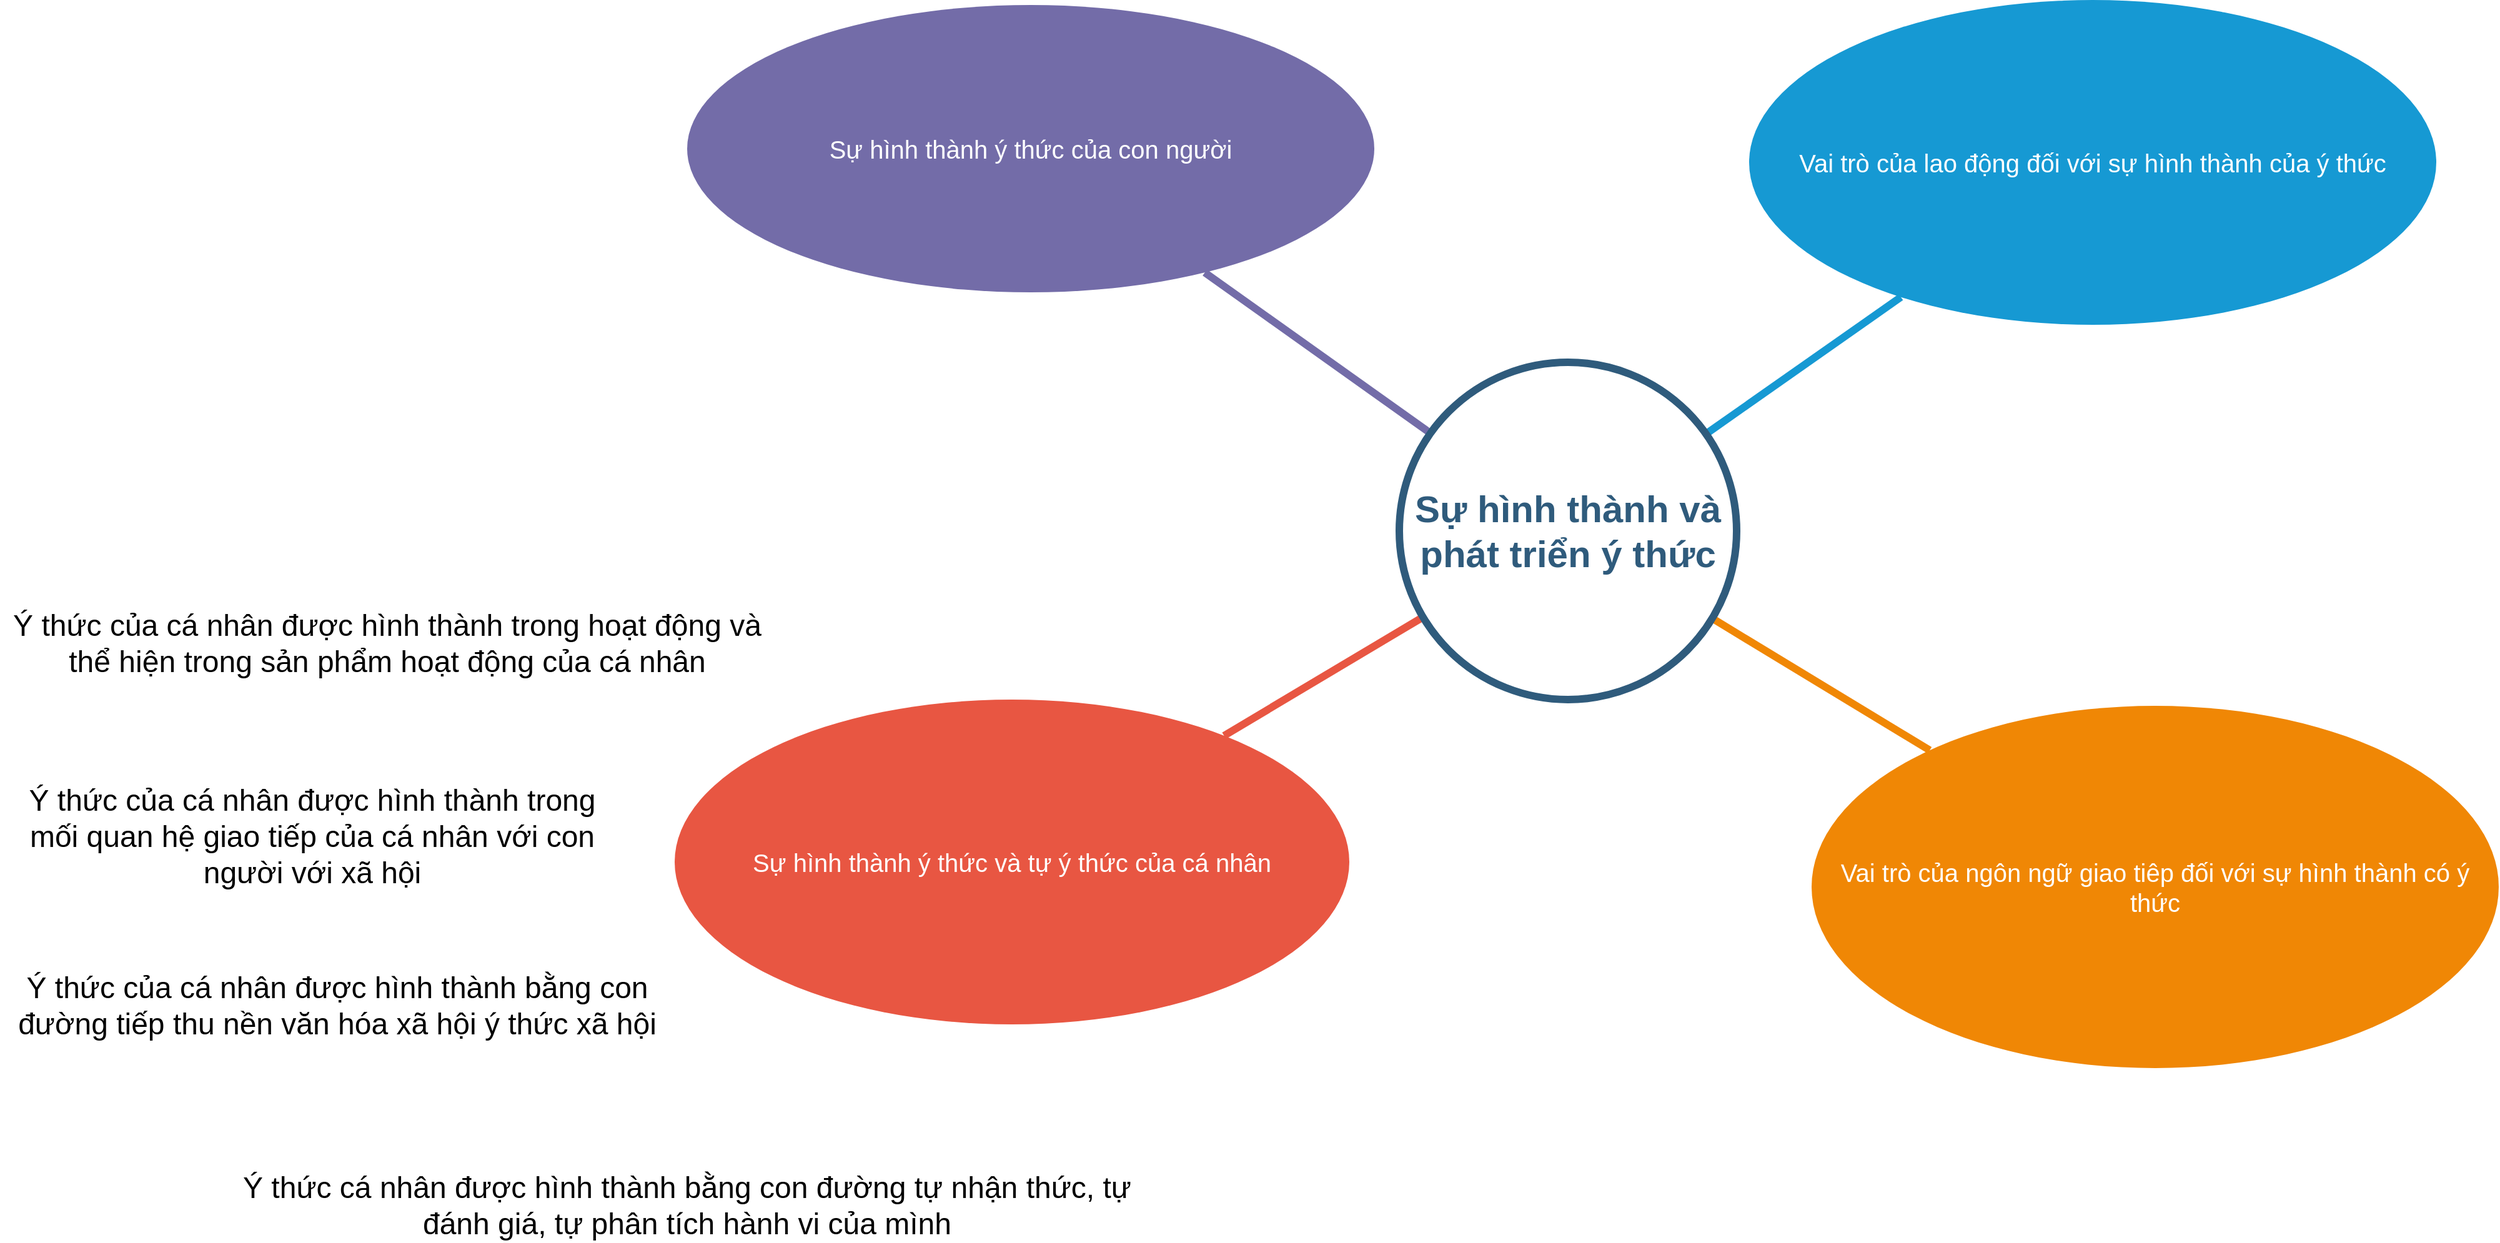 <mxfile version="20.2.7" type="github">
  <diagram id="6a731a19-8d31-9384-78a2-239565b7b9f0" name="Page-1">
    <mxGraphModel dx="3825" dy="1174" grid="1" gridSize="10" guides="1" tooltips="1" connect="1" arrows="1" fold="1" page="1" pageScale="1" pageWidth="1169" pageHeight="827" background="none" math="0" shadow="0">
      <root>
        <mxCell id="0" />
        <mxCell id="1" parent="0" />
        <mxCell id="1353" value="Vai trò của lao động đối với sự hình thành của ý thức" style="ellipse;whiteSpace=wrap;html=1;shadow=0;fontFamily=Helvetica;fontSize=20;fontColor=#FFFFFF;align=center;strokeWidth=3;fillColor=#1699D3;strokeColor=none;" parent="1" vertex="1">
          <mxGeometry x="1260" y="410" width="550" height="260" as="geometry" />
        </mxCell>
        <mxCell id="1355" value="Vai trò của ngôn ngữ giao tiêp đối với sự hình thành có ý thức" style="ellipse;whiteSpace=wrap;html=1;shadow=0;fontFamily=Helvetica;fontSize=20;fontColor=#FFFFFF;align=center;strokeWidth=3;fillColor=#F08705;strokeColor=none;" parent="1" vertex="1">
          <mxGeometry x="1310" y="975" width="550" height="290" as="geometry" />
        </mxCell>
        <mxCell id="1356" value="Sự hình thành ý thức và tự ý thức của cá nhân" style="ellipse;whiteSpace=wrap;html=1;shadow=0;fontFamily=Helvetica;fontSize=20;fontColor=#FFFFFF;align=center;strokeWidth=3;fillColor=#E85642;strokeColor=none;" parent="1" vertex="1">
          <mxGeometry x="400" y="970" width="540" height="260" as="geometry" />
        </mxCell>
        <mxCell id="1362" style="endArrow=none;strokeWidth=6;strokeColor=#1699D3;html=1;" parent="1" source="1515" target="1353" edge="1">
          <mxGeometry relative="1" as="geometry" />
        </mxCell>
        <mxCell id="1363" style="endArrow=none;strokeWidth=6;strokeColor=#736CA8;html=1;" parent="1" source="1515" target="1516" edge="1">
          <mxGeometry relative="1" as="geometry" />
        </mxCell>
        <mxCell id="1365" value="" style="edgeStyle=none;endArrow=none;strokeWidth=6;strokeColor=#F08705;html=1;" parent="1" source="1515" target="1355" edge="1">
          <mxGeometry x="181" y="226.5" width="100" height="100" as="geometry">
            <mxPoint x="181" y="326.5" as="sourcePoint" />
            <mxPoint x="281" y="226.5" as="targetPoint" />
          </mxGeometry>
        </mxCell>
        <mxCell id="1366" value="" style="edgeStyle=none;endArrow=none;strokeWidth=6;strokeColor=#E85642;html=1;" parent="1" source="1515" target="1356" edge="1">
          <mxGeometry x="181" y="226.5" width="100" height="100" as="geometry">
            <mxPoint x="181" y="326.5" as="sourcePoint" />
            <mxPoint x="281" y="226.5" as="targetPoint" />
          </mxGeometry>
        </mxCell>
        <mxCell id="1515" value="Sự hình thành và phát triển ý thức" style="ellipse;whiteSpace=wrap;html=1;shadow=0;fontFamily=Helvetica;fontSize=30;fontColor=#2F5B7C;align=center;strokeColor=#2F5B7C;strokeWidth=6;fillColor=#FFFFFF;fontStyle=1;gradientColor=none;" parent="1" vertex="1">
          <mxGeometry x="980" y="700" width="270" height="270" as="geometry" />
        </mxCell>
        <mxCell id="1516" value="Sự hình thành ý thức của con người" style="ellipse;whiteSpace=wrap;html=1;shadow=0;fontFamily=Helvetica;fontSize=20;fontColor=#FFFFFF;align=center;strokeWidth=3;fillColor=#736ca8;strokeColor=none;" parent="1" vertex="1">
          <mxGeometry x="410" y="414" width="550" height="230" as="geometry" />
        </mxCell>
        <mxCell id="TTL2j_H4sii3UyfexswZ-1568" value="Ý thức của cá nhân được hình thành trong hoạt động và thể hiện trong sản phẩm hoạt động của cá nhân" style="text;html=1;strokeColor=none;fillColor=none;align=center;verticalAlign=middle;whiteSpace=wrap;rounded=0;fontSize=24;" vertex="1" parent="1">
          <mxGeometry x="-140" y="890" width="620" height="70" as="geometry" />
        </mxCell>
        <mxCell id="TTL2j_H4sii3UyfexswZ-1569" value="Ý thức của cá nhân được hình thành trong mối quan hệ giao tiếp của cá nhân với con người với xã hội" style="text;html=1;strokeColor=none;fillColor=none;align=center;verticalAlign=middle;whiteSpace=wrap;rounded=0;fontSize=24;" vertex="1" parent="1">
          <mxGeometry x="-140" y="1050" width="500" height="60" as="geometry" />
        </mxCell>
        <mxCell id="TTL2j_H4sii3UyfexswZ-1570" value="Ý thức của cá nhân được hình thành bằng con đường tiếp thu nền văn hóa xã hội ý thức xã hội" style="text;html=1;strokeColor=none;fillColor=none;align=center;verticalAlign=middle;whiteSpace=wrap;rounded=0;fontSize=24;" vertex="1" parent="1">
          <mxGeometry x="-130" y="1200" width="520" height="30" as="geometry" />
        </mxCell>
        <mxCell id="TTL2j_H4sii3UyfexswZ-1571" value="Ý thức cá nhân được hình thành bằng con đường tự nhận thức, tự đánh giá, tự phân tích hành vi của mình" style="text;html=1;strokeColor=none;fillColor=none;align=center;verticalAlign=middle;whiteSpace=wrap;rounded=0;fontSize=24;" vertex="1" parent="1">
          <mxGeometry x="50" y="1360" width="720" height="30" as="geometry" />
        </mxCell>
      </root>
    </mxGraphModel>
  </diagram>
</mxfile>
